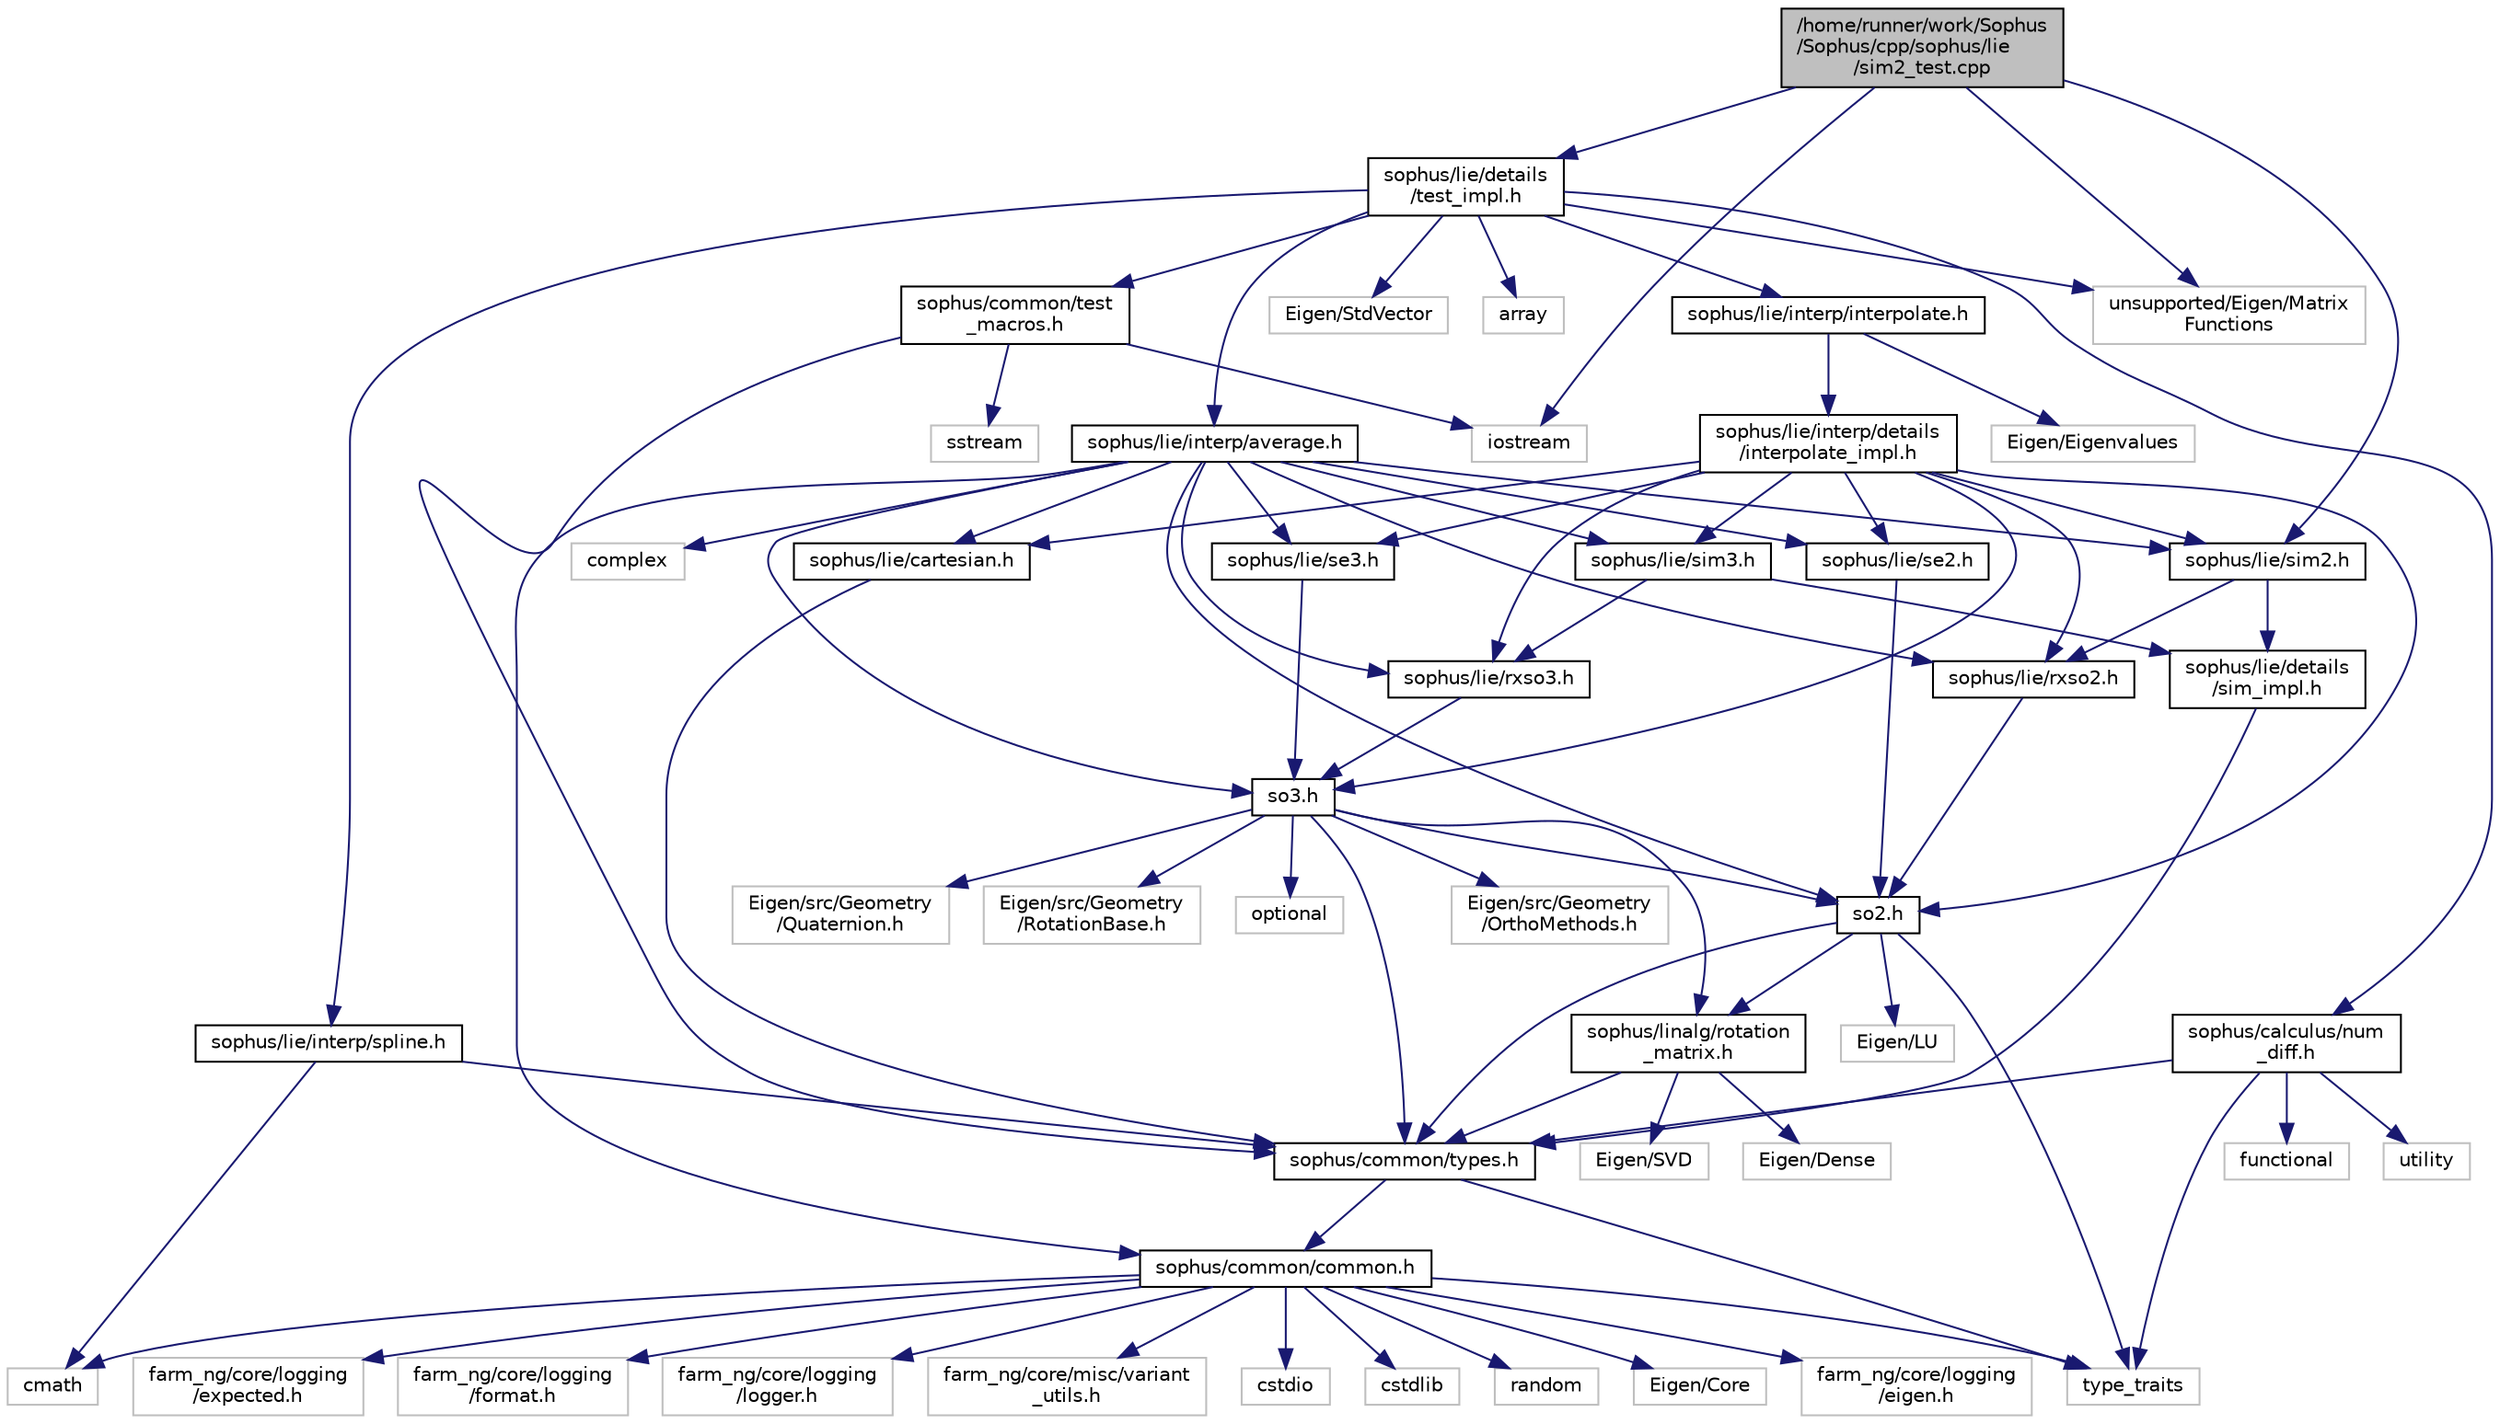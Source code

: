 digraph "/home/runner/work/Sophus/Sophus/cpp/sophus/lie/sim2_test.cpp"
{
 // LATEX_PDF_SIZE
  edge [fontname="Helvetica",fontsize="10",labelfontname="Helvetica",labelfontsize="10"];
  node [fontname="Helvetica",fontsize="10",shape=record];
  Node1 [label="/home/runner/work/Sophus\l/Sophus/cpp/sophus/lie\l/sim2_test.cpp",height=0.2,width=0.4,color="black", fillcolor="grey75", style="filled", fontcolor="black",tooltip=" "];
  Node1 -> Node2 [color="midnightblue",fontsize="10",style="solid",fontname="Helvetica"];
  Node2 [label="sophus/lie/sim2.h",height=0.2,width=0.4,color="black", fillcolor="white", style="filled",URL="$sim2_8h.html",tooltip=" "];
  Node2 -> Node3 [color="midnightblue",fontsize="10",style="solid",fontname="Helvetica"];
  Node3 [label="sophus/lie/details\l/sim_impl.h",height=0.2,width=0.4,color="black", fillcolor="white", style="filled",URL="$sim__impl_8h.html",tooltip=" "];
  Node3 -> Node4 [color="midnightblue",fontsize="10",style="solid",fontname="Helvetica"];
  Node4 [label="sophus/common/types.h",height=0.2,width=0.4,color="black", fillcolor="white", style="filled",URL="$types_8h.html",tooltip=" "];
  Node4 -> Node5 [color="midnightblue",fontsize="10",style="solid",fontname="Helvetica"];
  Node5 [label="sophus/common/common.h",height=0.2,width=0.4,color="black", fillcolor="white", style="filled",URL="$common_8h.html",tooltip=" "];
  Node5 -> Node6 [color="midnightblue",fontsize="10",style="solid",fontname="Helvetica"];
  Node6 [label="Eigen/Core",height=0.2,width=0.4,color="grey75", fillcolor="white", style="filled",tooltip=" "];
  Node5 -> Node7 [color="midnightblue",fontsize="10",style="solid",fontname="Helvetica"];
  Node7 [label="farm_ng/core/logging\l/eigen.h",height=0.2,width=0.4,color="grey75", fillcolor="white", style="filled",tooltip=" "];
  Node5 -> Node8 [color="midnightblue",fontsize="10",style="solid",fontname="Helvetica"];
  Node8 [label="farm_ng/core/logging\l/expected.h",height=0.2,width=0.4,color="grey75", fillcolor="white", style="filled",tooltip=" "];
  Node5 -> Node9 [color="midnightblue",fontsize="10",style="solid",fontname="Helvetica"];
  Node9 [label="farm_ng/core/logging\l/format.h",height=0.2,width=0.4,color="grey75", fillcolor="white", style="filled",tooltip=" "];
  Node5 -> Node10 [color="midnightblue",fontsize="10",style="solid",fontname="Helvetica"];
  Node10 [label="farm_ng/core/logging\l/logger.h",height=0.2,width=0.4,color="grey75", fillcolor="white", style="filled",tooltip=" "];
  Node5 -> Node11 [color="midnightblue",fontsize="10",style="solid",fontname="Helvetica"];
  Node11 [label="farm_ng/core/misc/variant\l_utils.h",height=0.2,width=0.4,color="grey75", fillcolor="white", style="filled",tooltip=" "];
  Node5 -> Node12 [color="midnightblue",fontsize="10",style="solid",fontname="Helvetica"];
  Node12 [label="cmath",height=0.2,width=0.4,color="grey75", fillcolor="white", style="filled",tooltip=" "];
  Node5 -> Node13 [color="midnightblue",fontsize="10",style="solid",fontname="Helvetica"];
  Node13 [label="cstdio",height=0.2,width=0.4,color="grey75", fillcolor="white", style="filled",tooltip=" "];
  Node5 -> Node14 [color="midnightblue",fontsize="10",style="solid",fontname="Helvetica"];
  Node14 [label="cstdlib",height=0.2,width=0.4,color="grey75", fillcolor="white", style="filled",tooltip=" "];
  Node5 -> Node15 [color="midnightblue",fontsize="10",style="solid",fontname="Helvetica"];
  Node15 [label="random",height=0.2,width=0.4,color="grey75", fillcolor="white", style="filled",tooltip=" "];
  Node5 -> Node16 [color="midnightblue",fontsize="10",style="solid",fontname="Helvetica"];
  Node16 [label="type_traits",height=0.2,width=0.4,color="grey75", fillcolor="white", style="filled",tooltip=" "];
  Node4 -> Node16 [color="midnightblue",fontsize="10",style="solid",fontname="Helvetica"];
  Node2 -> Node17 [color="midnightblue",fontsize="10",style="solid",fontname="Helvetica"];
  Node17 [label="sophus/lie/rxso2.h",height=0.2,width=0.4,color="black", fillcolor="white", style="filled",URL="$rxso2_8h.html",tooltip=" "];
  Node17 -> Node18 [color="midnightblue",fontsize="10",style="solid",fontname="Helvetica"];
  Node18 [label="so2.h",height=0.2,width=0.4,color="black", fillcolor="white", style="filled",URL="$so2_8h.html",tooltip=" "];
  Node18 -> Node16 [color="midnightblue",fontsize="10",style="solid",fontname="Helvetica"];
  Node18 -> Node4 [color="midnightblue",fontsize="10",style="solid",fontname="Helvetica"];
  Node18 -> Node19 [color="midnightblue",fontsize="10",style="solid",fontname="Helvetica"];
  Node19 [label="sophus/linalg/rotation\l_matrix.h",height=0.2,width=0.4,color="black", fillcolor="white", style="filled",URL="$rotation__matrix_8h.html",tooltip=" "];
  Node19 -> Node4 [color="midnightblue",fontsize="10",style="solid",fontname="Helvetica"];
  Node19 -> Node20 [color="midnightblue",fontsize="10",style="solid",fontname="Helvetica"];
  Node20 [label="Eigen/Dense",height=0.2,width=0.4,color="grey75", fillcolor="white", style="filled",tooltip=" "];
  Node19 -> Node21 [color="midnightblue",fontsize="10",style="solid",fontname="Helvetica"];
  Node21 [label="Eigen/SVD",height=0.2,width=0.4,color="grey75", fillcolor="white", style="filled",tooltip=" "];
  Node18 -> Node22 [color="midnightblue",fontsize="10",style="solid",fontname="Helvetica"];
  Node22 [label="Eigen/LU",height=0.2,width=0.4,color="grey75", fillcolor="white", style="filled",tooltip=" "];
  Node1 -> Node23 [color="midnightblue",fontsize="10",style="solid",fontname="Helvetica"];
  Node23 [label="sophus/lie/details\l/test_impl.h",height=0.2,width=0.4,color="black", fillcolor="white", style="filled",URL="$lie_2details_2test__impl_8h.html",tooltip=" "];
  Node23 -> Node24 [color="midnightblue",fontsize="10",style="solid",fontname="Helvetica"];
  Node24 [label="sophus/calculus/num\l_diff.h",height=0.2,width=0.4,color="black", fillcolor="white", style="filled",URL="$num__diff_8h.html",tooltip=" "];
  Node24 -> Node4 [color="midnightblue",fontsize="10",style="solid",fontname="Helvetica"];
  Node24 -> Node25 [color="midnightblue",fontsize="10",style="solid",fontname="Helvetica"];
  Node25 [label="functional",height=0.2,width=0.4,color="grey75", fillcolor="white", style="filled",tooltip=" "];
  Node24 -> Node16 [color="midnightblue",fontsize="10",style="solid",fontname="Helvetica"];
  Node24 -> Node26 [color="midnightblue",fontsize="10",style="solid",fontname="Helvetica"];
  Node26 [label="utility",height=0.2,width=0.4,color="grey75", fillcolor="white", style="filled",tooltip=" "];
  Node23 -> Node27 [color="midnightblue",fontsize="10",style="solid",fontname="Helvetica"];
  Node27 [label="sophus/common/test\l_macros.h",height=0.2,width=0.4,color="black", fillcolor="white", style="filled",URL="$test__macros_8h.html",tooltip=" "];
  Node27 -> Node4 [color="midnightblue",fontsize="10",style="solid",fontname="Helvetica"];
  Node27 -> Node28 [color="midnightblue",fontsize="10",style="solid",fontname="Helvetica"];
  Node28 [label="iostream",height=0.2,width=0.4,color="grey75", fillcolor="white", style="filled",tooltip=" "];
  Node27 -> Node29 [color="midnightblue",fontsize="10",style="solid",fontname="Helvetica"];
  Node29 [label="sstream",height=0.2,width=0.4,color="grey75", fillcolor="white", style="filled",tooltip=" "];
  Node23 -> Node30 [color="midnightblue",fontsize="10",style="solid",fontname="Helvetica"];
  Node30 [label="sophus/lie/interp/average.h",height=0.2,width=0.4,color="black", fillcolor="white", style="filled",URL="$average_8h.html",tooltip=" "];
  Node30 -> Node5 [color="midnightblue",fontsize="10",style="solid",fontname="Helvetica"];
  Node30 -> Node31 [color="midnightblue",fontsize="10",style="solid",fontname="Helvetica"];
  Node31 [label="sophus/lie/cartesian.h",height=0.2,width=0.4,color="black", fillcolor="white", style="filled",URL="$cartesian_8h.html",tooltip=" "];
  Node31 -> Node4 [color="midnightblue",fontsize="10",style="solid",fontname="Helvetica"];
  Node30 -> Node17 [color="midnightblue",fontsize="10",style="solid",fontname="Helvetica"];
  Node30 -> Node32 [color="midnightblue",fontsize="10",style="solid",fontname="Helvetica"];
  Node32 [label="sophus/lie/rxso3.h",height=0.2,width=0.4,color="black", fillcolor="white", style="filled",URL="$rxso3_8h.html",tooltip=" "];
  Node32 -> Node33 [color="midnightblue",fontsize="10",style="solid",fontname="Helvetica"];
  Node33 [label="so3.h",height=0.2,width=0.4,color="black", fillcolor="white", style="filled",URL="$so3_8h.html",tooltip=" "];
  Node33 -> Node4 [color="midnightblue",fontsize="10",style="solid",fontname="Helvetica"];
  Node33 -> Node18 [color="midnightblue",fontsize="10",style="solid",fontname="Helvetica"];
  Node33 -> Node19 [color="midnightblue",fontsize="10",style="solid",fontname="Helvetica"];
  Node33 -> Node34 [color="midnightblue",fontsize="10",style="solid",fontname="Helvetica"];
  Node34 [label="Eigen/src/Geometry\l/OrthoMethods.h",height=0.2,width=0.4,color="grey75", fillcolor="white", style="filled",tooltip=" "];
  Node33 -> Node35 [color="midnightblue",fontsize="10",style="solid",fontname="Helvetica"];
  Node35 [label="Eigen/src/Geometry\l/Quaternion.h",height=0.2,width=0.4,color="grey75", fillcolor="white", style="filled",tooltip=" "];
  Node33 -> Node36 [color="midnightblue",fontsize="10",style="solid",fontname="Helvetica"];
  Node36 [label="Eigen/src/Geometry\l/RotationBase.h",height=0.2,width=0.4,color="grey75", fillcolor="white", style="filled",tooltip=" "];
  Node33 -> Node37 [color="midnightblue",fontsize="10",style="solid",fontname="Helvetica"];
  Node37 [label="optional",height=0.2,width=0.4,color="grey75", fillcolor="white", style="filled",tooltip=" "];
  Node30 -> Node38 [color="midnightblue",fontsize="10",style="solid",fontname="Helvetica"];
  Node38 [label="sophus/lie/se2.h",height=0.2,width=0.4,color="black", fillcolor="white", style="filled",URL="$se2_8h.html",tooltip=" "];
  Node38 -> Node18 [color="midnightblue",fontsize="10",style="solid",fontname="Helvetica"];
  Node30 -> Node39 [color="midnightblue",fontsize="10",style="solid",fontname="Helvetica"];
  Node39 [label="sophus/lie/se3.h",height=0.2,width=0.4,color="black", fillcolor="white", style="filled",URL="$se3_8h.html",tooltip=" "];
  Node39 -> Node33 [color="midnightblue",fontsize="10",style="solid",fontname="Helvetica"];
  Node30 -> Node2 [color="midnightblue",fontsize="10",style="solid",fontname="Helvetica"];
  Node30 -> Node40 [color="midnightblue",fontsize="10",style="solid",fontname="Helvetica"];
  Node40 [label="sophus/lie/sim3.h",height=0.2,width=0.4,color="black", fillcolor="white", style="filled",URL="$sim3_8h.html",tooltip=" "];
  Node40 -> Node3 [color="midnightblue",fontsize="10",style="solid",fontname="Helvetica"];
  Node40 -> Node32 [color="midnightblue",fontsize="10",style="solid",fontname="Helvetica"];
  Node30 -> Node18 [color="midnightblue",fontsize="10",style="solid",fontname="Helvetica"];
  Node30 -> Node33 [color="midnightblue",fontsize="10",style="solid",fontname="Helvetica"];
  Node30 -> Node41 [color="midnightblue",fontsize="10",style="solid",fontname="Helvetica"];
  Node41 [label="complex",height=0.2,width=0.4,color="grey75", fillcolor="white", style="filled",tooltip=" "];
  Node23 -> Node42 [color="midnightblue",fontsize="10",style="solid",fontname="Helvetica"];
  Node42 [label="sophus/lie/interp/interpolate.h",height=0.2,width=0.4,color="black", fillcolor="white", style="filled",URL="$interpolate_8h.html",tooltip=" "];
  Node42 -> Node43 [color="midnightblue",fontsize="10",style="solid",fontname="Helvetica"];
  Node43 [label="sophus/lie/interp/details\l/interpolate_impl.h",height=0.2,width=0.4,color="black", fillcolor="white", style="filled",URL="$interpolate__impl_8h.html",tooltip=" "];
  Node43 -> Node31 [color="midnightblue",fontsize="10",style="solid",fontname="Helvetica"];
  Node43 -> Node17 [color="midnightblue",fontsize="10",style="solid",fontname="Helvetica"];
  Node43 -> Node32 [color="midnightblue",fontsize="10",style="solid",fontname="Helvetica"];
  Node43 -> Node38 [color="midnightblue",fontsize="10",style="solid",fontname="Helvetica"];
  Node43 -> Node39 [color="midnightblue",fontsize="10",style="solid",fontname="Helvetica"];
  Node43 -> Node2 [color="midnightblue",fontsize="10",style="solid",fontname="Helvetica"];
  Node43 -> Node40 [color="midnightblue",fontsize="10",style="solid",fontname="Helvetica"];
  Node43 -> Node18 [color="midnightblue",fontsize="10",style="solid",fontname="Helvetica"];
  Node43 -> Node33 [color="midnightblue",fontsize="10",style="solid",fontname="Helvetica"];
  Node42 -> Node44 [color="midnightblue",fontsize="10",style="solid",fontname="Helvetica"];
  Node44 [label="Eigen/Eigenvalues",height=0.2,width=0.4,color="grey75", fillcolor="white", style="filled",tooltip=" "];
  Node23 -> Node45 [color="midnightblue",fontsize="10",style="solid",fontname="Helvetica"];
  Node45 [label="sophus/lie/interp/spline.h",height=0.2,width=0.4,color="black", fillcolor="white", style="filled",URL="$spline_8h.html",tooltip=" "];
  Node45 -> Node4 [color="midnightblue",fontsize="10",style="solid",fontname="Helvetica"];
  Node45 -> Node12 [color="midnightblue",fontsize="10",style="solid",fontname="Helvetica"];
  Node23 -> Node46 [color="midnightblue",fontsize="10",style="solid",fontname="Helvetica"];
  Node46 [label="Eigen/StdVector",height=0.2,width=0.4,color="grey75", fillcolor="white", style="filled",tooltip=" "];
  Node23 -> Node47 [color="midnightblue",fontsize="10",style="solid",fontname="Helvetica"];
  Node47 [label="unsupported/Eigen/Matrix\lFunctions",height=0.2,width=0.4,color="grey75", fillcolor="white", style="filled",tooltip=" "];
  Node23 -> Node48 [color="midnightblue",fontsize="10",style="solid",fontname="Helvetica"];
  Node48 [label="array",height=0.2,width=0.4,color="grey75", fillcolor="white", style="filled",tooltip=" "];
  Node1 -> Node47 [color="midnightblue",fontsize="10",style="solid",fontname="Helvetica"];
  Node1 -> Node28 [color="midnightblue",fontsize="10",style="solid",fontname="Helvetica"];
}
